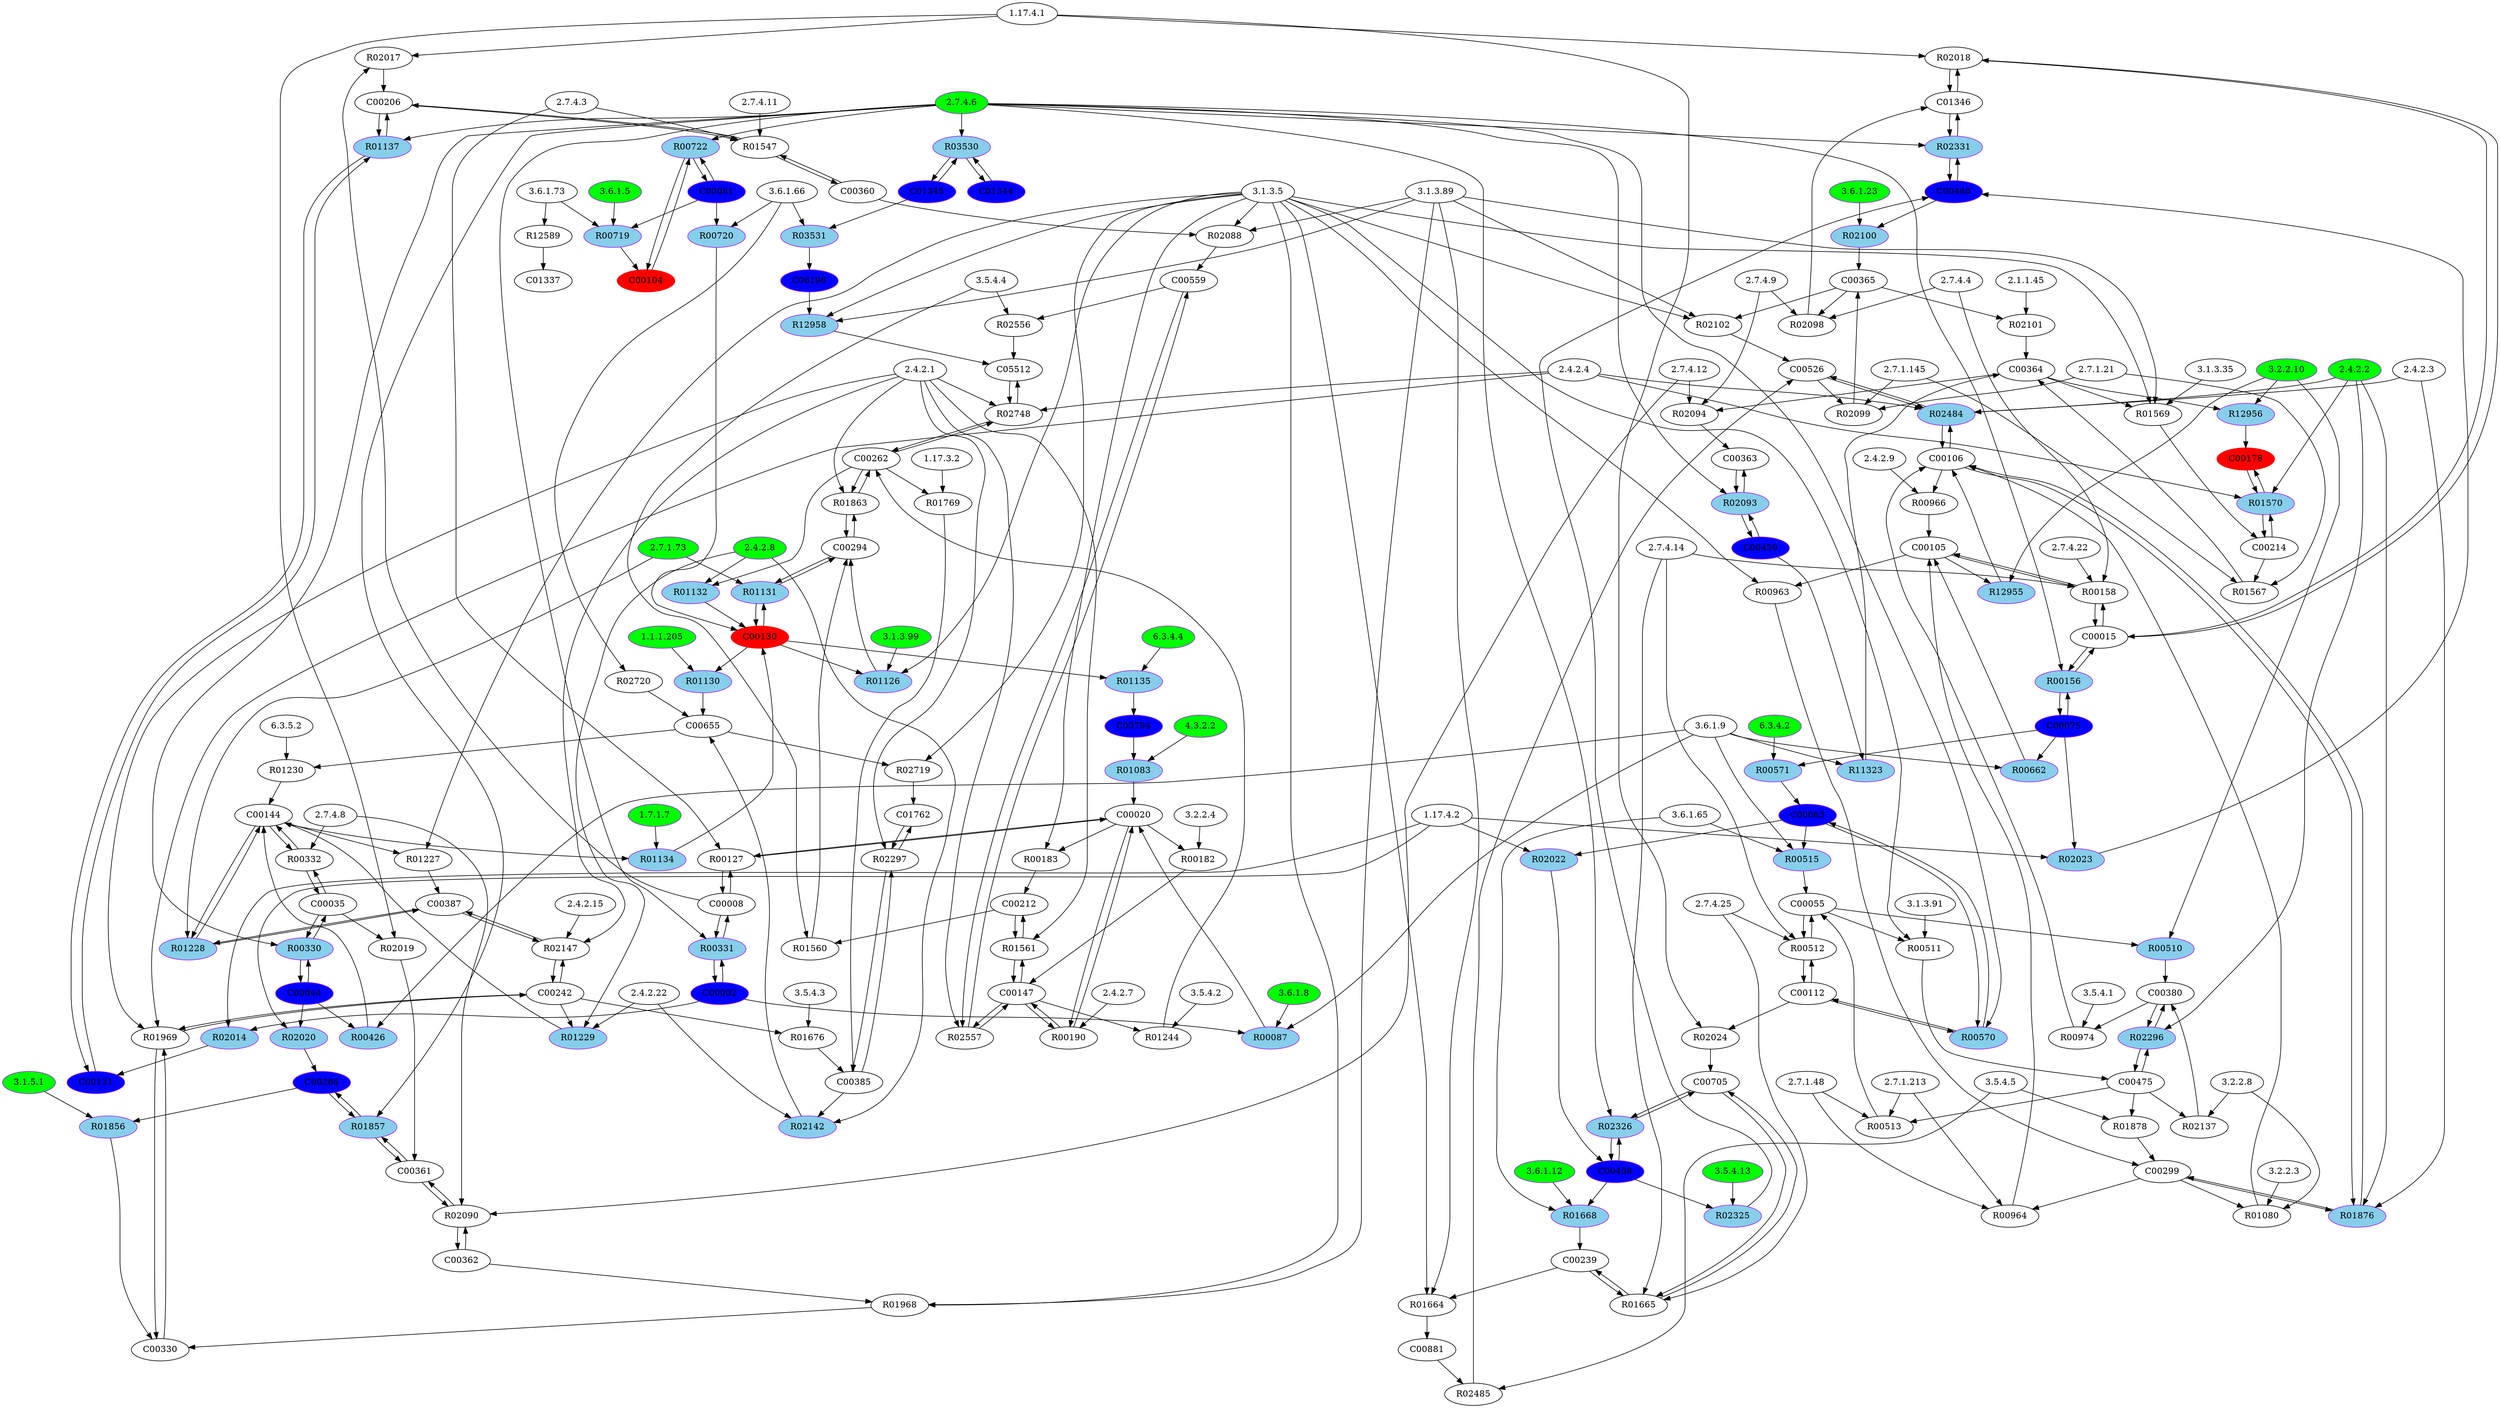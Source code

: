 digraph G {
"1.17.4.1" [type=E];
"3.1.5.1" [color=purple, fillcolor=green, style=filled, type=E];
"2.4.2.22" [type=E];
"2.7.1.213" [type=E];
"2.4.2.3" [type=E];
"6.3.5.2" [type=E];
"2.7.4.25" [type=E];
"3.6.1.12" [color=purple, fillcolor=green, style=filled, type=E];
"3.6.1.9" [type=E];
"3.1.3.99" [color=purple, fillcolor=green, style=filled, type=E];
"3.1.3.5" [type=E];
"2.7.4.22" [type=E];
"3.6.1.23" [color=purple, fillcolor=green, style=filled, type=E];
"3.6.1.66" [type=E];
"2.1.1.45" [type=E];
"4.3.2.2" [color=purple, fillcolor=green, style=filled, type=E];
"3.6.1.73" [type=E];
"1.7.1.7" [color=purple, fillcolor=green, style=filled, type=E];
"2.4.2.7" [type=E];
"2.4.2.2" [color=purple, fillcolor=green, style=filled, type=E];
"3.2.2.10" [color=purple, fillcolor=green, style=filled, type=E];
"2.4.2.1" [type=E];
"3.5.4.4" [type=E];
"2.7.1.48" [type=E];
"2.7.4.3" [type=E];
"2.7.4.14" [type=E];
"2.7.4.4" [type=E];
"3.6.1.5" [color=purple, fillcolor=green, style=filled, type=E];
"6.3.4.2" [color=purple, fillcolor=green, style=filled, type=E];
"2.7.4.9" [type=E];
"3.5.4.13" [color=purple, fillcolor=green, style=filled, type=E];
"2.4.2.15" [type=E];
"3.1.3.35" [type=E];
"2.7.4.12" [type=E];
"1.17.4.2" [type=E];
"3.6.1.65" [type=E];
"3.6.1.8" [color=purple, fillcolor=green, style=filled, type=E];
"3.5.4.1" [type=E];
"3.2.2.8" [type=E];
"3.5.4.5" [type=E];
"3.5.4.3" [type=E];
"2.4.2.8" [color=purple, fillcolor=green, style=filled, type=E];
"6.3.4.4" [color=purple, fillcolor=green, style=filled, type=E];
"2.4.2.4" [type=E];
"3.1.3.89" [type=E];
"2.7.1.145" [type=E];
"2.7.4.11" [type=E];
"2.7.1.21" [type=E];
"1.1.1.205" [color=purple, fillcolor=green, style=filled, type=E];
"3.2.2.3" [type=E];
"1.17.3.2" [type=E];
"2.4.2.9" [type=E];
"3.2.2.4" [type=E];
"2.7.1.73" [color=purple, fillcolor=green, style=filled, type=E];
"2.7.4.8" [type=E];
"3.5.4.2" [type=E];
"3.1.3.91" [type=E];
"2.7.4.6" [color=purple, fillcolor=green, style=filled, type=E];
R00722 [color=purple, fillcolor=skyblue, style=filled, type=R];
R02023 [color=purple, fillcolor=skyblue, style=filled, type=R];
R02325 [color=purple, fillcolor=skyblue, style=filled, type=R];
R02093 [color=purple, fillcolor=skyblue, style=filled, type=R];
R01130 [color=purple, fillcolor=skyblue, style=filled, type=R];
R01856 [color=purple, fillcolor=skyblue, style=filled, type=R];
R02014 [color=purple, fillcolor=skyblue, style=filled, type=R];
R02326 [color=purple, fillcolor=skyblue, style=filled, type=R];
R12955 [color=purple, fillcolor=skyblue, style=filled, type=R];
R01676 [type=R];
R02296 [color=purple, fillcolor=skyblue, style=filled, type=R];
R01083 [color=purple, fillcolor=skyblue, style=filled, type=R];
R02100 [color=purple, fillcolor=skyblue, style=filled, type=R];
R02142 [color=purple, fillcolor=skyblue, style=filled, type=R];
R02020 [color=purple, fillcolor=skyblue, style=filled, type=R];
R00510 [color=purple, fillcolor=skyblue, style=filled, type=R];
R02147 [type=R];
R02101 [type=R];
R01863 [type=R];
R02018 [type=R];
R01131 [color=purple, fillcolor=skyblue, style=filled, type=R];
R01135 [color=purple, fillcolor=skyblue, style=filled, type=R];
R01968 [type=R];
R00966 [type=R];
R01664 [type=R];
R00158 [type=R];
R01244 [type=R];
R02748 [type=R];
R01229 [color=purple, fillcolor=skyblue, style=filled, type=R];
R02556 [type=R];
R00330 [color=purple, fillcolor=skyblue, style=filled, type=R];
R00426 [color=purple, fillcolor=skyblue, style=filled, type=R];
R02485 [type=R];
R03531 [color=purple, fillcolor=skyblue, style=filled, type=R];
R12589 [type=R];
R02099 [type=R];
R01137 [color=purple, fillcolor=skyblue, style=filled, type=R];
R00156 [color=purple, fillcolor=skyblue, style=filled, type=R];
R00183 [type=R];
R01668 [color=purple, fillcolor=skyblue, style=filled, type=R];
R01857 [color=purple, fillcolor=skyblue, style=filled, type=R];
R00719 [color=purple, fillcolor=skyblue, style=filled, type=R];
R00513 [type=R];
R01126 [color=purple, fillcolor=skyblue, style=filled, type=R];
R02017 [type=R];
R00662 [color=purple, fillcolor=skyblue, style=filled, type=R];
R01969 [type=R];
R02297 [type=R];
R01570 [color=purple, fillcolor=skyblue, style=filled, type=R];
R02331 [color=purple, fillcolor=skyblue, style=filled, type=R];
R02719 [type=R];
R02102 [type=R];
R02019 [type=R];
R00720 [color=purple, fillcolor=skyblue, style=filled, type=R];
R01227 [type=R];
R00087 [color=purple, fillcolor=skyblue, style=filled, type=R];
R01876 [color=purple, fillcolor=skyblue, style=filled, type=R];
R12956 [color=purple, fillcolor=skyblue, style=filled, type=R];
R01132 [color=purple, fillcolor=skyblue, style=filled, type=R];
R00964 [type=R];
R02088 [type=R];
R03530 [color=purple, fillcolor=skyblue, style=filled, type=R];
R01769 [type=R];
R02137 [type=R];
R00963 [type=R];
R00511 [type=R];
R01567 [type=R];
R01080 [type=R];
R11323 [color=purple, fillcolor=skyblue, style=filled, type=R];
R00332 [type=R];
R00515 [color=purple, fillcolor=skyblue, style=filled, type=R];
R12958 [color=purple, fillcolor=skyblue, style=filled, type=R];
R00331 [color=purple, fillcolor=skyblue, style=filled, type=R];
R01665 [type=R];
R01569 [type=R];
R01560 [type=R];
R02090 [type=R];
R00570 [color=purple, fillcolor=skyblue, style=filled, type=R];
R01134 [color=purple, fillcolor=skyblue, style=filled, type=R];
R02557 [type=R];
R00571 [color=purple, fillcolor=skyblue, style=filled, type=R];
R02484 [color=purple, fillcolor=skyblue, style=filled, type=R];
R00512 [type=R];
R01878 [type=R];
R02098 [type=R];
R02094 [type=R];
R02720 [type=R];
R02022 [color=purple, fillcolor=skyblue, style=filled, type=R];
R00190 [type=R];
R01547 [type=R];
R01230 [type=R];
R01228 [color=purple, fillcolor=skyblue, style=filled, type=R];
R02024 [type=R];
R00182 [type=R];
R00974 [type=R];
R00127 [type=R];
R01561 [type=R];
C00458 [color=purple, fillcolor=blue, style=filled, type=C];
C00008 [type=C];
C00147 [type=C];
C03794 [color=purple, fillcolor=blue, style=filled, type=C];
C00299 [type=C];
C00144 [type=C];
C00365 [type=C];
C00881 [type=C];
C00330 [type=C];
C00002 [color=purple, fillcolor=blue, style=filled, type=C];
C01345 [color=purple, fillcolor=blue, style=filled, type=C];
C05512 [type=C];
C01344 [color=purple, fillcolor=blue, style=filled, type=C];
C00112 [type=C];
C00055 [type=C];
C00385 [type=C];
C06196 [color=purple, fillcolor=blue, style=filled, type=C];
C01762 [type=C];
C00380 [type=C];
C00106 [type=C];
C00075 [color=purple, fillcolor=blue, style=filled, type=C];
C00286 [color=purple, fillcolor=blue, style=filled, type=C];
C00239 [type=C];
C00206 [type=C];
C00081 [color=purple, fillcolor=blue, style=filled, type=C];
C00105 [type=C];
C00362 [type=C];
C00705 [type=C];
C01346 [type=C];
C00214 [type=C];
C00178 [color=red, fillcolor=red, style=filled, type=C];
C00063 [color=purple, fillcolor=blue, style=filled, type=C];
C00361 [type=C];
C00130 [color=red, fillcolor=red, style=filled, type=C];
C00015 [type=C];
C00020 [type=C];
C00242 [type=C];
C00360 [type=C];
C00655 [type=C];
C00044 [color=purple, fillcolor=blue, style=filled, type=C];
C00460 [color=purple, fillcolor=blue, style=filled, type=C];
C00104 [color=red, fillcolor=red, style=filled, type=C];
C00131 [color=purple, fillcolor=blue, style=filled, type=C];
C00459 [color=purple, fillcolor=blue, style=filled, type=C];
C00294 [type=C];
C00526 [type=C];
C01337 [type=C];
C00262 [type=C];
C00035 [type=C];
C00364 [type=C];
C00559 [type=C];
C00212 [type=C];
C00387 [type=C];
C00475 [type=C];
C00363 [type=C];
C06196 -> R12958;
R12958 -> C05512;
C01344 -> R03530;
R03530 -> C01344;
R03530 -> C01345;
C01345 -> R03530;
C01345 -> R03531;
R03531 -> C06196;
C00559 -> R02556;
R02556 -> C05512;
C00360 -> R02088;
R02088 -> C00559;
C00360 -> R01547;
R01547 -> C00360;
R01547 -> C00206;
C00206 -> R01547;
C00206 -> R01137;
R01137 -> C00206;
R01137 -> C00131;
C00131 -> R01137;
C00559 -> R02557;
R02557 -> C00559;
R02557 -> C00147;
C00147 -> R02557;
C00147 -> R01244;
R01244 -> C00262;
C00212 -> R01561;
R01561 -> C00212;
R01561 -> C00147;
C00147 -> R01561;
C00212 -> R01560;
R01560 -> C00294;
C00020 -> R00183;
R00183 -> C00212;
C00147 -> R00190;
R00190 -> C00147;
R00190 -> C00020;
C00020 -> R00190;
C00020 -> R00182;
R00182 -> C00147;
C00020 -> R00127;
R00127 -> C00020;
R00127 -> C00008;
C00008 -> R00127;
C00008 -> R02017;
R02017 -> C00206;
C00002 -> R00331;
R00331 -> C00002;
R00331 -> C00008;
C00008 -> R00331;
C00002 -> R02014;
R02014 -> C00131;
C00002 -> R00087;
R00087 -> C00020;
C00262 -> R01132;
R01132 -> C00130;
C05512 -> R02748;
R02748 -> C05512;
R02748 -> C00262;
C00262 -> R02748;
C00294 -> R01863;
R01863 -> C00294;
R01863 -> C00262;
C00262 -> R01863;
C00294 -> R01131;
R01131 -> C00294;
R01131 -> C00130;
C00130 -> R01131;
C00130 -> R01126;
R01126 -> C00294;
C00130 -> R01130;
R01130 -> C00655;
C00130 -> R01135;
R01135 -> C03794;
C03794 -> R01083;
R01083 -> C00020;
C00104 -> R00722;
R00722 -> C00104;
R00722 -> C00081;
C00081 -> R00722;
C00081 -> R00719;
R00719 -> C00104;
C00081 -> R00720;
R00720 -> C00130;
C00262 -> R01769;
R01769 -> C00385;
C01762 -> R02297;
R02297 -> C01762;
R02297 -> C00385;
C00385 -> R02297;
C00655 -> R02719;
R02719 -> C01762;
C00385 -> R02142;
R02142 -> C00655;
R12589 -> C01337;
R02720 -> C00655;
C00242 -> R01229;
R01229 -> C00144;
C00242 -> R01676;
R01676 -> C00385;
C00387 -> R02147;
R02147 -> C00387;
R02147 -> C00242;
C00242 -> R02147;
C00387 -> R01228;
R01228 -> C00387;
R01228 -> C00144;
C00144 -> R01228;
C00144 -> R01227;
R01227 -> C00387;
C00144 -> R01134;
R01134 -> C00130;
C00655 -> R01230;
R01230 -> C00144;
C00144 -> R00332;
R00332 -> C00144;
R00332 -> C00035;
C00035 -> R00332;
C00035 -> R00330;
R00330 -> C00035;
R00330 -> C00044;
C00044 -> R00330;
C00035 -> R02019;
R02019 -> C00361;
C00044 -> R00426;
R00426 -> C00144;
C00044 -> R02020;
R02020 -> C00286;
C00330 -> R01969;
R01969 -> C00330;
R01969 -> C00242;
C00242 -> R01969;
C00362 -> R01968;
R01968 -> C00330;
C00362 -> R02090;
R02090 -> C00362;
R02090 -> C00361;
C00361 -> R02090;
C00361 -> R01857;
R01857 -> C00361;
R01857 -> C00286;
C00286 -> R01857;
C00286 -> R01856;
R01856 -> C00330;
C00299 -> R01876;
R01876 -> C00299;
R01876 -> C00106;
C00106 -> R01876;
C00299 -> R01080;
R01080 -> C00106;
C00299 -> R00964;
R00964 -> C00105;
C00105 -> R00963;
R00963 -> C00299;
C00106 -> R00966;
R00966 -> C00105;
C00105 -> R12955;
R12955 -> C00106;
C00105 -> R00158;
R00158 -> C00105;
R00158 -> C00015;
C00015 -> R00158;
C00015 -> R00156;
R00156 -> C00015;
R00156 -> C00075;
C00075 -> R00156;
C00075 -> R00662;
R00662 -> C00105;
C00075 -> R00571;
R00571 -> C00063;
C00380 -> R00974;
R00974 -> C00106;
C00475 -> R02296;
R02296 -> C00475;
R02296 -> C00380;
C00380 -> R02296;
C00475 -> R02137;
R02137 -> C00380;
C00475 -> R00513;
R00513 -> C00055;
C00475 -> R01878;
R01878 -> C00299;
C00055 -> R00511;
R00511 -> C00475;
C00055 -> R00510;
R00510 -> C00380;
C00055 -> R00512;
R00512 -> C00055;
R00512 -> C00112;
C00112 -> R00512;
C00112 -> R00570;
R00570 -> C00112;
R00570 -> C00063;
C00063 -> R00570;
C00112 -> R02024;
R02024 -> C00705;
C00063 -> R00515;
R00515 -> C00055;
C00063 -> R02022;
R02022 -> C00458;
C00239 -> R01664;
R01664 -> C00881;
C00881 -> R02485;
R02485 -> C00526;
C00239 -> R01665;
R01665 -> C00239;
R01665 -> C00705;
C00705 -> R01665;
C00705 -> R02326;
R02326 -> C00705;
R02326 -> C00458;
C00458 -> R02326;
C00458 -> R01668;
R01668 -> C00239;
C00458 -> R02325;
R02325 -> C00460;
C00526 -> R02484;
R02484 -> C00526;
R02484 -> C00106;
C00106 -> R02484;
C00526 -> R02099;
R02099 -> C00365;
C00365 -> R02102;
R02102 -> C00526;
C00365 -> R02098;
R02098 -> C01346;
C01346 -> R02018;
R02018 -> C01346;
R02018 -> C00015;
C00015 -> R02018;
C01346 -> R02331;
R02331 -> C01346;
R02331 -> C00460;
C00460 -> R02331;
C00460 -> R02100;
R02100 -> C00365;
C00075 -> R02023;
R02023 -> C00460;
C00214 -> R01570;
R01570 -> C00214;
R01570 -> C00178;
C00178 -> R01570;
C00214 -> R01567;
R01567 -> C00364;
C00364 -> R01569;
R01569 -> C00214;
C00364 -> R12956;
R12956 -> C00178;
C00365 -> R02101;
R02101 -> C00364;
C00364 -> R02094;
R02094 -> C00363;
C00363 -> R02093;
R02093 -> C00363;
R02093 -> C00459;
C00459 -> R02093;
C00459 -> R11323;
R11323 -> C00364;
"2.7.4.6" -> R00722;
"1.17.4.2" -> R02023;
"3.5.4.13" -> R02325;
"2.7.4.6" -> R02093;
"1.1.1.205" -> R01130;
"3.1.5.1" -> R01856;
"1.17.4.2" -> R02014;
"2.7.4.6" -> R02326;
"3.2.2.10" -> R12955;
"3.5.4.3" -> R01676;
"2.4.2.2" -> R02296;
"4.3.2.2" -> R01083;
"3.6.1.23" -> R02100;
"2.4.2.8" -> R02142;
"2.4.2.22" -> R02142;
"1.17.4.2" -> R02020;
"3.2.2.10" -> R00510;
"2.4.2.1" -> R02147;
"2.4.2.15" -> R02147;
"2.1.1.45" -> R02101;
"2.4.2.1" -> R01863;
"1.17.4.1" -> R02018;
"2.7.1.73" -> R01131;
"6.3.4.4" -> R01135;
"3.1.3.5" -> R01968;
"3.1.3.89" -> R01968;
"2.4.2.9" -> R00966;
"3.1.3.5" -> R01664;
"3.1.3.89" -> R01664;
"2.7.4.4" -> R00158;
"2.7.4.14" -> R00158;
"2.7.4.22" -> R00158;
"3.5.4.2" -> R01244;
"2.4.2.1" -> R02748;
"2.4.2.4" -> R02748;
"2.4.2.8" -> R01229;
"2.4.2.22" -> R01229;
"3.5.4.4" -> R02556;
"2.7.4.6" -> R00330;
"3.6.1.9" -> R00426;
"3.5.4.5" -> R02485;
"3.6.1.66" -> R03531;
"3.6.1.73" -> R12589;
"2.7.1.21" -> R02099;
"2.7.1.145" -> R02099;
"2.7.4.6" -> R01137;
"2.7.4.6" -> R00156;
"3.1.3.5" -> R00183;
"3.6.1.12" -> R01668;
"3.6.1.65" -> R01668;
"2.7.4.6" -> R01857;
"3.6.1.5" -> R00719;
"3.6.1.73" -> R00719;
"2.7.1.48" -> R00513;
"2.7.1.213" -> R00513;
"3.1.3.5" -> R01126;
"3.1.3.99" -> R01126;
"1.17.4.1" -> R02017;
"3.6.1.9" -> R00662;
"2.4.2.1" -> R01969;
"2.4.2.4" -> R01969;
"2.4.2.1" -> R02297;
"2.4.2.2" -> R01570;
"2.4.2.4" -> R01570;
"2.7.4.6" -> R02331;
"3.1.3.5" -> R02719;
"3.1.3.5" -> R02102;
"3.1.3.89" -> R02102;
"1.17.4.1" -> R02019;
"3.6.1.66" -> R00720;
"3.1.3.5" -> R01227;
"3.6.1.8" -> R00087;
"3.6.1.9" -> R00087;
"2.4.2.2" -> R01876;
"2.4.2.3" -> R01876;
"3.2.2.10" -> R12956;
"2.4.2.8" -> R01132;
"2.7.1.48" -> R00964;
"2.7.1.213" -> R00964;
"3.1.3.5" -> R02088;
"3.1.3.89" -> R02088;
"2.7.4.6" -> R03530;
"1.17.3.2" -> R01769;
"3.2.2.8" -> R02137;
"3.1.3.5" -> R00963;
"3.1.3.5" -> R00511;
"3.1.3.91" -> R00511;
"2.7.1.21" -> R01567;
"2.7.1.145" -> R01567;
"3.2.2.3" -> R01080;
"3.2.2.8" -> R01080;
"3.6.1.9" -> R11323;
"2.7.4.8" -> R00332;
"3.6.1.9" -> R00515;
"3.6.1.65" -> R00515;
"3.1.3.5" -> R12958;
"3.1.3.89" -> R12958;
"2.7.4.6" -> R00331;
"2.7.4.14" -> R01665;
"2.7.4.25" -> R01665;
"3.1.3.5" -> R01569;
"3.1.3.35" -> R01569;
"3.1.3.89" -> R01569;
"3.5.4.4" -> R01560;
"2.7.4.8" -> R02090;
"2.7.4.12" -> R02090;
"2.7.4.6" -> R00570;
"1.7.1.7" -> R01134;
"2.4.2.1" -> R02557;
"6.3.4.2" -> R00571;
"2.4.2.2" -> R02484;
"2.4.2.3" -> R02484;
"2.4.2.4" -> R02484;
"2.7.4.14" -> R00512;
"2.7.4.25" -> R00512;
"3.5.4.5" -> R01878;
"2.7.4.4" -> R02098;
"2.7.4.9" -> R02098;
"2.7.4.9" -> R02094;
"2.7.4.12" -> R02094;
"3.6.1.66" -> R02720;
"1.17.4.2" -> R02022;
"2.4.2.7" -> R00190;
"2.7.4.3" -> R01547;
"2.7.4.11" -> R01547;
"6.3.5.2" -> R01230;
"2.7.1.73" -> R01228;
"1.17.4.1" -> R02024;
"3.2.2.4" -> R00182;
"3.5.4.1" -> R00974;
"2.7.4.3" -> R00127;
"2.4.2.1" -> R01561;
}
